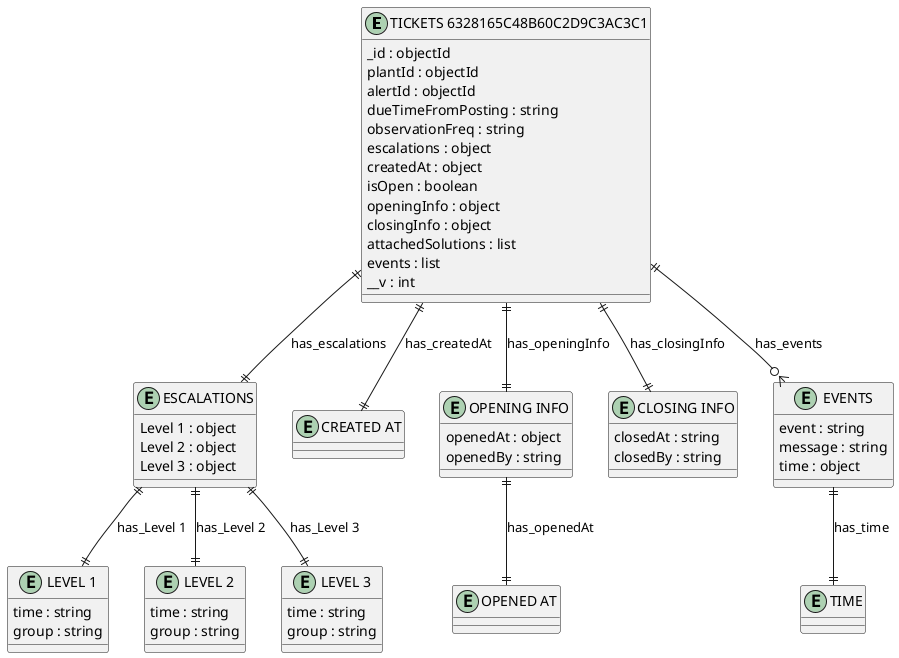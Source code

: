 @startuml TICKETS_6328165C48B60C2D9C3AC3C1_Diagram

entity "TICKETS 6328165C48B60C2D9C3AC3C1" as TICKETS_6328165C48B60C2D9C3AC3C1 {
  _id : objectId
  plantId : objectId
  alertId : objectId
  dueTimeFromPosting : string
  observationFreq : string
  escalations : object
  createdAt : object
  isOpen : boolean
  openingInfo : object
  closingInfo : object
  attachedSolutions : list
  events : list
  __v : int
}

entity "ESCALATIONS" as ESCALATIONS {
  Level 1 : object
  Level 2 : object
  Level 3 : object
}

entity "LEVEL 1" as LEVEL_1 {
  time : string
  group : string
}

entity "LEVEL 2" as LEVEL_2 {
  time : string
  group : string
}

entity "LEVEL 3" as LEVEL_3 {
  time : string
  group : string
}

entity "CREATED AT" as CREATED_AT {
}

entity "OPENING INFO" as OPENING_INFO {
  openedAt : object
  openedBy : string
}

entity "OPENED AT" as OPENED_AT {
}

entity "CLOSING INFO" as CLOSING_INFO {
  closedAt : string
  closedBy : string
}

entity "EVENTS" as EVENTS {
  event : string
  message : string
  time : object
}

entity "TIME" as TIME {
}

' // Relationships
TICKETS_6328165C48B60C2D9C3AC3C1 ||--|| ESCALATIONS : has_escalations
ESCALATIONS ||--|| LEVEL_1 : has_Level 1
ESCALATIONS ||--|| LEVEL_2 : has_Level 2
ESCALATIONS ||--|| LEVEL_3 : has_Level 3
TICKETS_6328165C48B60C2D9C3AC3C1 ||--|| CREATED_AT : has_createdAt
TICKETS_6328165C48B60C2D9C3AC3C1 ||--|| OPENING_INFO : has_openingInfo
OPENING_INFO ||--|| OPENED_AT : has_openedAt
TICKETS_6328165C48B60C2D9C3AC3C1 ||--|| CLOSING_INFO : has_closingInfo
TICKETS_6328165C48B60C2D9C3AC3C1 ||--o{ EVENTS : has_events
EVENTS ||--|| TIME : has_time
@enduml